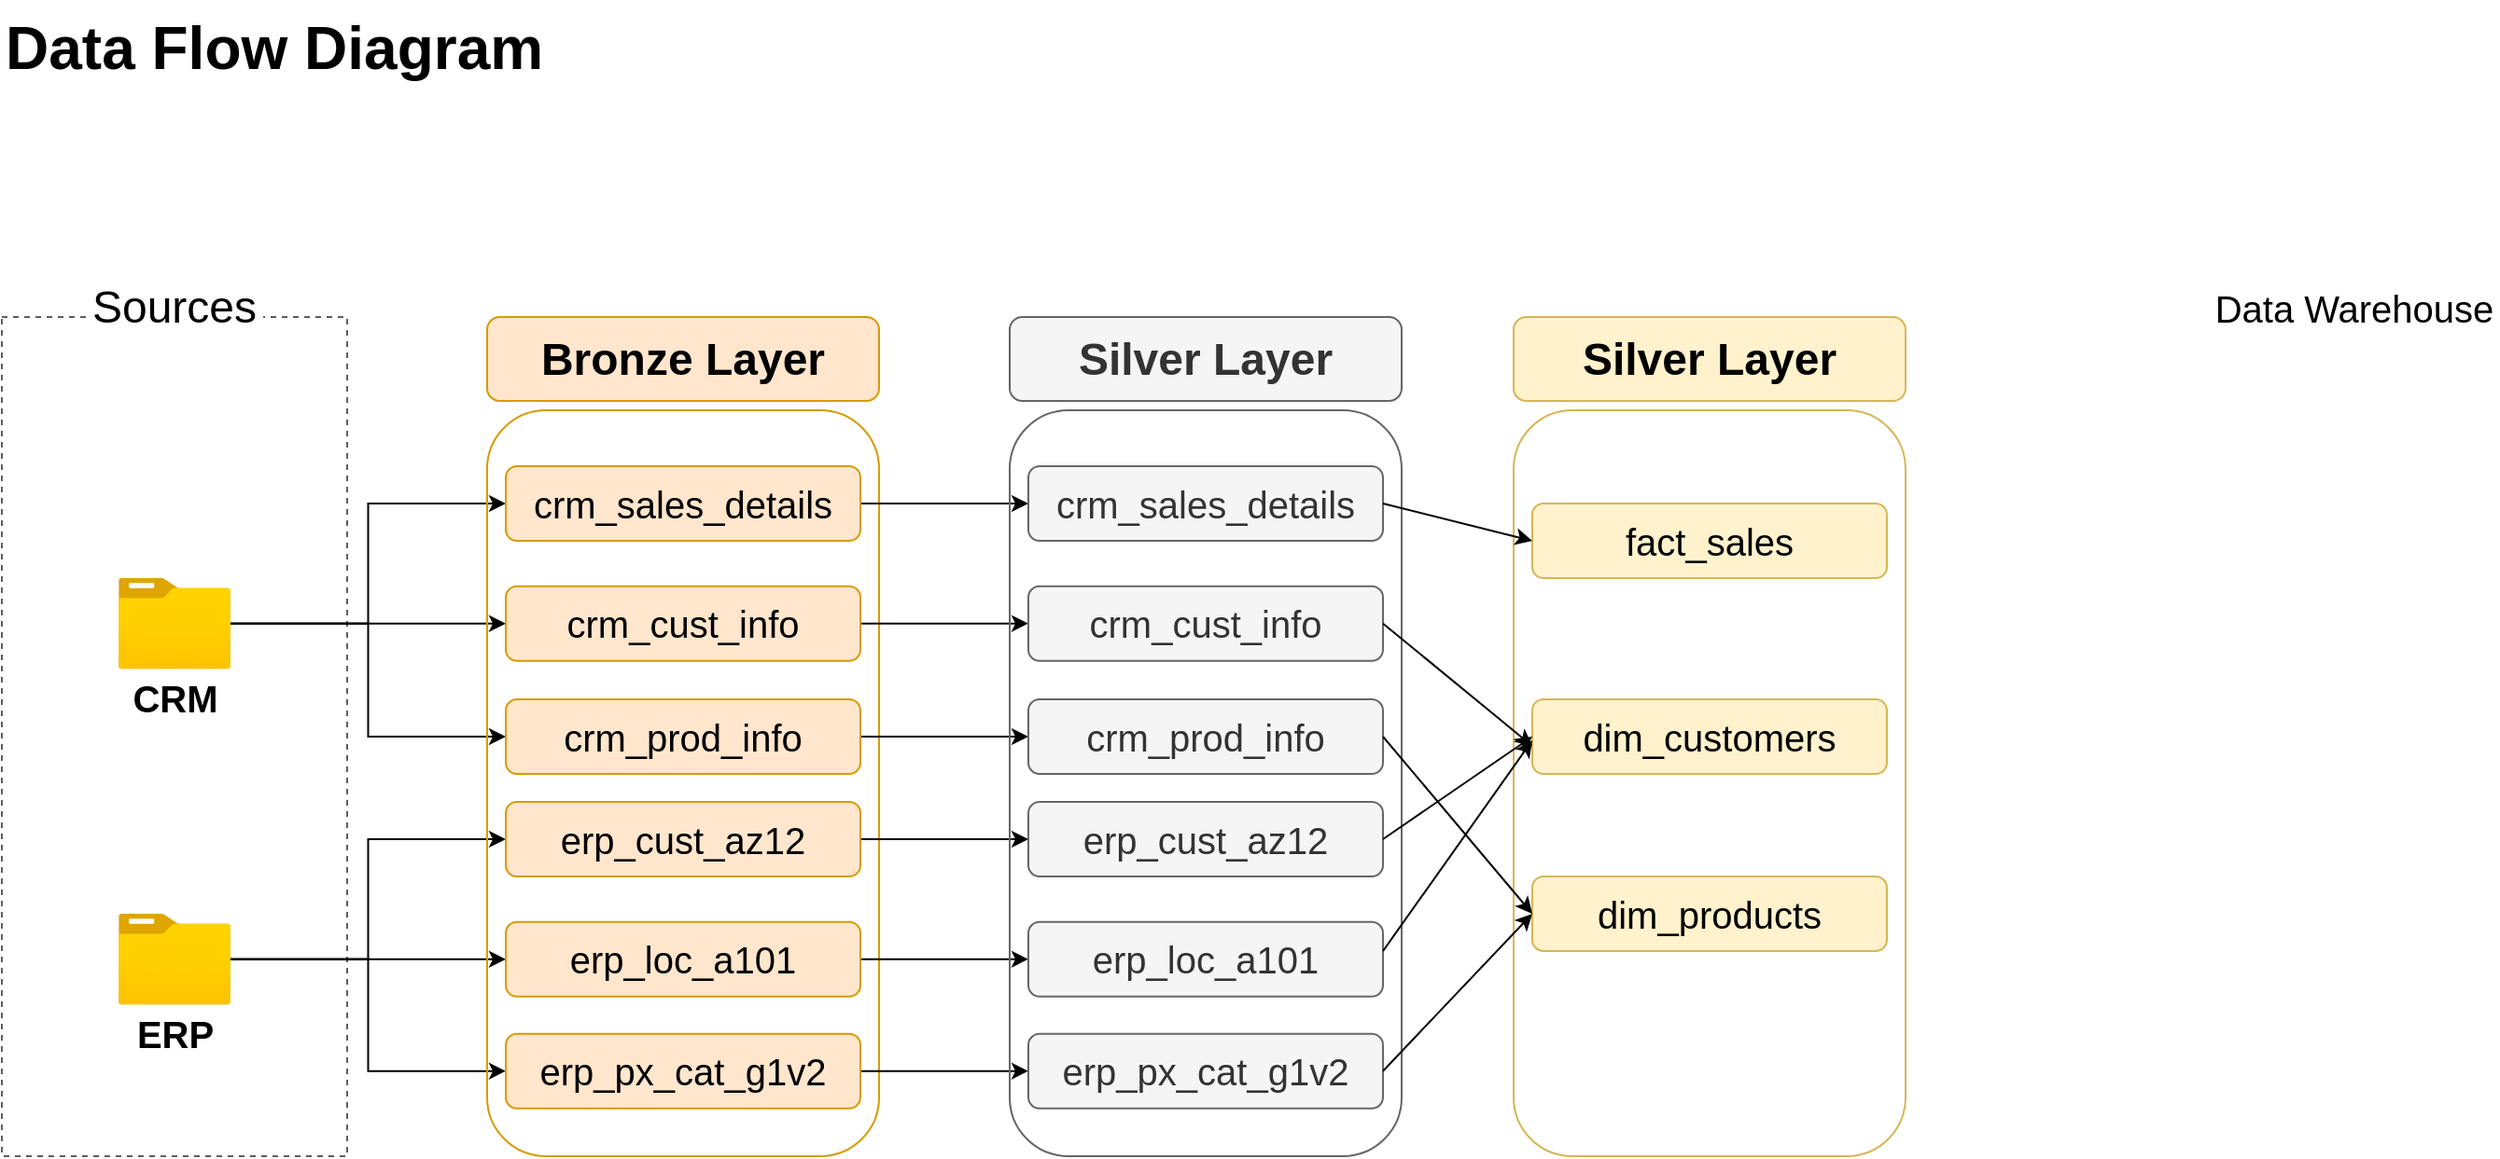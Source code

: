 <mxfile version="26.2.2">
  <diagram name="Page-1" id="M-Ef8Z2-noRnOI7Krq5e">
    <mxGraphModel dx="948" dy="662" grid="1" gridSize="10" guides="1" tooltips="1" connect="1" arrows="1" fold="1" page="1" pageScale="1" pageWidth="1200" pageHeight="1920" math="0" shadow="0">
      <root>
        <mxCell id="0" />
        <mxCell id="1" parent="0" />
        <mxCell id="3ur9gsYHsS7Vl2ftzdm_-1" value="&lt;h1 style=&quot;margin-top: 0px;&quot;&gt;&lt;font style=&quot;font-size: 32px;&quot;&gt;Data Flow Diagram&lt;/font&gt;&lt;/h1&gt;" style="text;html=1;whiteSpace=wrap;overflow=hidden;rounded=0;" parent="1" vertex="1">
          <mxGeometry x="60" y="30" width="310" height="50" as="geometry" />
        </mxCell>
        <mxCell id="3ur9gsYHsS7Vl2ftzdm_-2" value="" style="rounded=0;whiteSpace=wrap;html=1;fillColor=none;dashed=1;strokeColor=light-dark(#605c5c, #ededed);" parent="1" vertex="1">
          <mxGeometry x="60" y="200" width="185" height="450" as="geometry" />
        </mxCell>
        <mxCell id="3ur9gsYHsS7Vl2ftzdm_-3" value="&lt;font style=&quot;font-size: 24px;&quot;&gt;Sources&lt;/font&gt;" style="rounded=0;whiteSpace=wrap;html=1;strokeColor=none;" parent="1" vertex="1">
          <mxGeometry x="105" y="180" width="95" height="30" as="geometry" />
        </mxCell>
        <mxCell id="3ur9gsYHsS7Vl2ftzdm_-10" value="&lt;font style=&quot;font-size: 20px;&quot;&gt;Data Warehouse&lt;/font&gt;" style="rounded=0;whiteSpace=wrap;html=1;strokeColor=none;" parent="1" vertex="1">
          <mxGeometry x="1242.5" y="180" width="155" height="30" as="geometry" />
        </mxCell>
        <mxCell id="6GRPE5hxXXjFxgSaxTGb-13" style="edgeStyle=orthogonalEdgeStyle;rounded=0;orthogonalLoop=1;jettySize=auto;html=1;" parent="1" source="6GRPE5hxXXjFxgSaxTGb-1" target="6GRPE5hxXXjFxgSaxTGb-8" edge="1">
          <mxGeometry relative="1" as="geometry" />
        </mxCell>
        <mxCell id="6GRPE5hxXXjFxgSaxTGb-14" style="edgeStyle=orthogonalEdgeStyle;rounded=0;orthogonalLoop=1;jettySize=auto;html=1;entryX=0;entryY=0.5;entryDx=0;entryDy=0;" parent="1" source="6GRPE5hxXXjFxgSaxTGb-1" target="6GRPE5hxXXjFxgSaxTGb-5" edge="1">
          <mxGeometry relative="1" as="geometry" />
        </mxCell>
        <mxCell id="6GRPE5hxXXjFxgSaxTGb-15" style="edgeStyle=orthogonalEdgeStyle;rounded=0;orthogonalLoop=1;jettySize=auto;html=1;entryX=0;entryY=0.5;entryDx=0;entryDy=0;" parent="1" source="6GRPE5hxXXjFxgSaxTGb-1" target="6GRPE5hxXXjFxgSaxTGb-9" edge="1">
          <mxGeometry relative="1" as="geometry" />
        </mxCell>
        <mxCell id="6GRPE5hxXXjFxgSaxTGb-1" value="" style="image;aspect=fixed;html=1;points=[];align=center;fontSize=12;image=img/lib/azure2/general/Folder_Blank.svg;" parent="1" vertex="1">
          <mxGeometry x="122.5" y="340" width="60" height="48.7" as="geometry" />
        </mxCell>
        <mxCell id="6GRPE5hxXXjFxgSaxTGb-16" style="edgeStyle=orthogonalEdgeStyle;rounded=0;orthogonalLoop=1;jettySize=auto;html=1;" parent="1" source="6GRPE5hxXXjFxgSaxTGb-2" target="6GRPE5hxXXjFxgSaxTGb-10" edge="1">
          <mxGeometry relative="1" as="geometry" />
        </mxCell>
        <mxCell id="6GRPE5hxXXjFxgSaxTGb-17" style="edgeStyle=orthogonalEdgeStyle;rounded=0;orthogonalLoop=1;jettySize=auto;html=1;entryX=0;entryY=0.5;entryDx=0;entryDy=0;" parent="1" source="6GRPE5hxXXjFxgSaxTGb-2" target="6GRPE5hxXXjFxgSaxTGb-11" edge="1">
          <mxGeometry relative="1" as="geometry" />
        </mxCell>
        <mxCell id="6GRPE5hxXXjFxgSaxTGb-18" style="edgeStyle=orthogonalEdgeStyle;rounded=0;orthogonalLoop=1;jettySize=auto;html=1;entryX=0;entryY=0.5;entryDx=0;entryDy=0;" parent="1" source="6GRPE5hxXXjFxgSaxTGb-2" target="6GRPE5hxXXjFxgSaxTGb-12" edge="1">
          <mxGeometry relative="1" as="geometry" />
        </mxCell>
        <mxCell id="6GRPE5hxXXjFxgSaxTGb-2" value="" style="image;aspect=fixed;html=1;points=[];align=center;fontSize=12;image=img/lib/azure2/general/Folder_Blank.svg;" parent="1" vertex="1">
          <mxGeometry x="122.5" y="520" width="60" height="48.7" as="geometry" />
        </mxCell>
        <mxCell id="6GRPE5hxXXjFxgSaxTGb-3" value="" style="rounded=1;whiteSpace=wrap;html=1;fillColor=none;strokeColor=#d79b00;" parent="1" vertex="1">
          <mxGeometry x="320" y="250" width="210" height="400" as="geometry" />
        </mxCell>
        <mxCell id="6GRPE5hxXXjFxgSaxTGb-4" value="&lt;font style=&quot;font-size: 24px;&quot;&gt;&lt;b&gt;Bronze Layer&lt;/b&gt;&lt;/font&gt;" style="rounded=1;whiteSpace=wrap;html=1;fillColor=#ffe6cc;strokeColor=#d79b00;" parent="1" vertex="1">
          <mxGeometry x="320" y="200" width="210" height="45" as="geometry" />
        </mxCell>
        <mxCell id="6GRPE5hxXXjFxgSaxTGb-28" style="edgeStyle=orthogonalEdgeStyle;rounded=0;orthogonalLoop=1;jettySize=auto;html=1;entryX=0;entryY=0.5;entryDx=0;entryDy=0;" parent="1" source="6GRPE5hxXXjFxgSaxTGb-5" target="6GRPE5hxXXjFxgSaxTGb-22" edge="1">
          <mxGeometry relative="1" as="geometry" />
        </mxCell>
        <mxCell id="6GRPE5hxXXjFxgSaxTGb-5" value="&lt;font style=&quot;font-size: 20px;&quot;&gt;crm_sales_details&lt;/font&gt;" style="rounded=1;whiteSpace=wrap;html=1;fillColor=#ffe6cc;strokeColor=#d79b00;" parent="1" vertex="1">
          <mxGeometry x="330" y="280" width="190" height="40" as="geometry" />
        </mxCell>
        <mxCell id="6GRPE5hxXXjFxgSaxTGb-6" value="&lt;b&gt;&lt;font style=&quot;font-size: 20px;&quot;&gt;CRM&lt;/font&gt;&lt;/b&gt;" style="text;html=1;align=center;verticalAlign=middle;whiteSpace=wrap;rounded=0;" parent="1" vertex="1">
          <mxGeometry x="122.5" y="388.7" width="60" height="30" as="geometry" />
        </mxCell>
        <mxCell id="6GRPE5hxXXjFxgSaxTGb-7" value="&lt;b&gt;&lt;font style=&quot;font-size: 20px;&quot;&gt;ERP&lt;/font&gt;&lt;/b&gt;" style="text;html=1;align=center;verticalAlign=middle;whiteSpace=wrap;rounded=0;" parent="1" vertex="1">
          <mxGeometry x="122.5" y="568.7" width="60" height="30" as="geometry" />
        </mxCell>
        <mxCell id="6GRPE5hxXXjFxgSaxTGb-29" style="edgeStyle=orthogonalEdgeStyle;rounded=0;orthogonalLoop=1;jettySize=auto;html=1;entryX=0;entryY=0.5;entryDx=0;entryDy=0;" parent="1" source="6GRPE5hxXXjFxgSaxTGb-8" target="6GRPE5hxXXjFxgSaxTGb-23" edge="1">
          <mxGeometry relative="1" as="geometry" />
        </mxCell>
        <mxCell id="6GRPE5hxXXjFxgSaxTGb-8" value="&lt;font style=&quot;font-size: 20px;&quot;&gt;crm_cust_info&lt;/font&gt;" style="rounded=1;whiteSpace=wrap;html=1;fillColor=#ffe6cc;strokeColor=#d79b00;" parent="1" vertex="1">
          <mxGeometry x="330" y="344.35" width="190" height="40" as="geometry" />
        </mxCell>
        <mxCell id="6GRPE5hxXXjFxgSaxTGb-30" style="edgeStyle=orthogonalEdgeStyle;rounded=0;orthogonalLoop=1;jettySize=auto;html=1;entryX=0;entryY=0.5;entryDx=0;entryDy=0;" parent="1" source="6GRPE5hxXXjFxgSaxTGb-9" target="6GRPE5hxXXjFxgSaxTGb-24" edge="1">
          <mxGeometry relative="1" as="geometry" />
        </mxCell>
        <mxCell id="6GRPE5hxXXjFxgSaxTGb-9" value="&lt;font style=&quot;font-size: 20px;&quot;&gt;crm_prod_info&lt;/font&gt;" style="rounded=1;whiteSpace=wrap;html=1;fillColor=#ffe6cc;strokeColor=#d79b00;" parent="1" vertex="1">
          <mxGeometry x="330" y="405" width="190" height="40" as="geometry" />
        </mxCell>
        <mxCell id="6GRPE5hxXXjFxgSaxTGb-32" style="edgeStyle=orthogonalEdgeStyle;rounded=0;orthogonalLoop=1;jettySize=auto;html=1;entryX=0;entryY=0.5;entryDx=0;entryDy=0;" parent="1" source="6GRPE5hxXXjFxgSaxTGb-10" target="6GRPE5hxXXjFxgSaxTGb-25" edge="1">
          <mxGeometry relative="1" as="geometry" />
        </mxCell>
        <mxCell id="6GRPE5hxXXjFxgSaxTGb-10" value="&lt;font style=&quot;font-size: 20px;&quot;&gt;erp_loc_a101&lt;/font&gt;" style="rounded=1;whiteSpace=wrap;html=1;fillColor=#ffe6cc;strokeColor=#d79b00;" parent="1" vertex="1">
          <mxGeometry x="330" y="524.35" width="190" height="40" as="geometry" />
        </mxCell>
        <mxCell id="6GRPE5hxXXjFxgSaxTGb-31" style="edgeStyle=orthogonalEdgeStyle;rounded=0;orthogonalLoop=1;jettySize=auto;html=1;exitX=1;exitY=0.5;exitDx=0;exitDy=0;entryX=0;entryY=0.5;entryDx=0;entryDy=0;" parent="1" source="6GRPE5hxXXjFxgSaxTGb-11" target="6GRPE5hxXXjFxgSaxTGb-26" edge="1">
          <mxGeometry relative="1" as="geometry" />
        </mxCell>
        <mxCell id="6GRPE5hxXXjFxgSaxTGb-11" value="&lt;font style=&quot;font-size: 20px;&quot;&gt;erp_cust_az12&lt;/font&gt;" style="rounded=1;whiteSpace=wrap;html=1;fillColor=#ffe6cc;strokeColor=#d79b00;" parent="1" vertex="1">
          <mxGeometry x="330" y="460" width="190" height="40" as="geometry" />
        </mxCell>
        <mxCell id="6GRPE5hxXXjFxgSaxTGb-33" style="edgeStyle=orthogonalEdgeStyle;rounded=0;orthogonalLoop=1;jettySize=auto;html=1;entryX=0;entryY=0.5;entryDx=0;entryDy=0;" parent="1" source="6GRPE5hxXXjFxgSaxTGb-12" target="6GRPE5hxXXjFxgSaxTGb-27" edge="1">
          <mxGeometry relative="1" as="geometry" />
        </mxCell>
        <mxCell id="6GRPE5hxXXjFxgSaxTGb-12" value="&lt;font style=&quot;font-size: 20px;&quot;&gt;erp_px_cat_g1v2&lt;/font&gt;" style="rounded=1;whiteSpace=wrap;html=1;fillColor=#ffe6cc;strokeColor=#d79b00;" parent="1" vertex="1">
          <mxGeometry x="330" y="584.35" width="190" height="40" as="geometry" />
        </mxCell>
        <mxCell id="6GRPE5hxXXjFxgSaxTGb-20" value="" style="rounded=1;whiteSpace=wrap;html=1;fillColor=none;strokeColor=#666666;fontColor=#333333;" parent="1" vertex="1">
          <mxGeometry x="600" y="250" width="210" height="400" as="geometry" />
        </mxCell>
        <mxCell id="6GRPE5hxXXjFxgSaxTGb-21" value="&lt;font style=&quot;font-size: 24px;&quot;&gt;&lt;b&gt;Silver Layer&lt;/b&gt;&lt;/font&gt;" style="rounded=1;whiteSpace=wrap;html=1;fillColor=#f5f5f5;strokeColor=#666666;fontColor=#333333;" parent="1" vertex="1">
          <mxGeometry x="600" y="200" width="210" height="45" as="geometry" />
        </mxCell>
        <mxCell id="6GRPE5hxXXjFxgSaxTGb-22" value="&lt;font style=&quot;font-size: 20px;&quot;&gt;crm_sales_details&lt;/font&gt;" style="rounded=1;whiteSpace=wrap;html=1;fillColor=#f5f5f5;strokeColor=#666666;fontColor=#333333;" parent="1" vertex="1">
          <mxGeometry x="610" y="280" width="190" height="40" as="geometry" />
        </mxCell>
        <mxCell id="6GRPE5hxXXjFxgSaxTGb-23" value="&lt;font style=&quot;font-size: 20px;&quot;&gt;crm_cust_info&lt;/font&gt;" style="rounded=1;whiteSpace=wrap;html=1;fillColor=#f5f5f5;strokeColor=#666666;fontColor=#333333;" parent="1" vertex="1">
          <mxGeometry x="610" y="344.35" width="190" height="40" as="geometry" />
        </mxCell>
        <mxCell id="6GRPE5hxXXjFxgSaxTGb-24" value="&lt;font style=&quot;font-size: 20px;&quot;&gt;crm_prod_info&lt;/font&gt;" style="rounded=1;whiteSpace=wrap;html=1;fillColor=#f5f5f5;strokeColor=#666666;fontColor=#333333;" parent="1" vertex="1">
          <mxGeometry x="610" y="405" width="190" height="40" as="geometry" />
        </mxCell>
        <mxCell id="6GRPE5hxXXjFxgSaxTGb-25" value="&lt;font style=&quot;font-size: 20px;&quot;&gt;erp_loc_a101&lt;/font&gt;" style="rounded=1;whiteSpace=wrap;html=1;fillColor=#f5f5f5;strokeColor=#666666;fontColor=#333333;" parent="1" vertex="1">
          <mxGeometry x="610" y="524.35" width="190" height="40" as="geometry" />
        </mxCell>
        <mxCell id="6GRPE5hxXXjFxgSaxTGb-26" value="&lt;font style=&quot;font-size: 20px;&quot;&gt;erp_cust_az12&lt;/font&gt;" style="rounded=1;whiteSpace=wrap;html=1;fillColor=#f5f5f5;strokeColor=#666666;fontColor=#333333;" parent="1" vertex="1">
          <mxGeometry x="610" y="460" width="190" height="40" as="geometry" />
        </mxCell>
        <mxCell id="6GRPE5hxXXjFxgSaxTGb-27" value="&lt;font style=&quot;font-size: 20px;&quot;&gt;erp_px_cat_g1v2&lt;/font&gt;" style="rounded=1;whiteSpace=wrap;html=1;fillColor=#f5f5f5;strokeColor=#666666;fontColor=#333333;" parent="1" vertex="1">
          <mxGeometry x="610" y="584.35" width="190" height="40" as="geometry" />
        </mxCell>
        <mxCell id="qv-IxY6Y-z8xGQJPSNOy-1" value="" style="rounded=1;whiteSpace=wrap;html=1;fillColor=none;strokeColor=#d6b656;" parent="1" vertex="1">
          <mxGeometry x="870" y="250" width="210" height="400" as="geometry" />
        </mxCell>
        <mxCell id="qv-IxY6Y-z8xGQJPSNOy-2" value="&lt;font style=&quot;font-size: 24px;&quot;&gt;&lt;b&gt;Silver Layer&lt;/b&gt;&lt;/font&gt;" style="rounded=1;whiteSpace=wrap;html=1;fillColor=#fff2cc;strokeColor=#d6b656;" parent="1" vertex="1">
          <mxGeometry x="870" y="200" width="210" height="45" as="geometry" />
        </mxCell>
        <mxCell id="qv-IxY6Y-z8xGQJPSNOy-4" value="&lt;font style=&quot;font-size: 20px;&quot;&gt;fact_sales&lt;/font&gt;" style="rounded=1;whiteSpace=wrap;html=1;fillColor=#fff2cc;strokeColor=#d6b656;" parent="1" vertex="1">
          <mxGeometry x="880" y="300" width="190" height="40" as="geometry" />
        </mxCell>
        <mxCell id="qv-IxY6Y-z8xGQJPSNOy-5" value="&lt;font style=&quot;font-size: 20px;&quot;&gt;dim_customers&lt;/font&gt;" style="rounded=1;whiteSpace=wrap;html=1;fillColor=#fff2cc;strokeColor=#d6b656;" parent="1" vertex="1">
          <mxGeometry x="880" y="405" width="190" height="40" as="geometry" />
        </mxCell>
        <mxCell id="qv-IxY6Y-z8xGQJPSNOy-7" value="&lt;font style=&quot;font-size: 20px;&quot;&gt;dim_products&lt;/font&gt;" style="rounded=1;whiteSpace=wrap;html=1;fillColor=#fff2cc;strokeColor=#d6b656;" parent="1" vertex="1">
          <mxGeometry x="880" y="500" width="190" height="40" as="geometry" />
        </mxCell>
        <mxCell id="byLGurVehnMR7nYolIUr-7" value="" style="endArrow=classic;html=1;rounded=0;entryX=0;entryY=0.5;entryDx=0;entryDy=0;exitX=1;exitY=0.5;exitDx=0;exitDy=0;" edge="1" parent="1" source="6GRPE5hxXXjFxgSaxTGb-22" target="qv-IxY6Y-z8xGQJPSNOy-4">
          <mxGeometry width="50" height="50" relative="1" as="geometry">
            <mxPoint x="820" y="340" as="sourcePoint" />
            <mxPoint x="870" y="290" as="targetPoint" />
          </mxGeometry>
        </mxCell>
        <mxCell id="byLGurVehnMR7nYolIUr-8" value="" style="endArrow=classic;html=1;rounded=0;exitX=1;exitY=0.5;exitDx=0;exitDy=0;" edge="1" parent="1" source="6GRPE5hxXXjFxgSaxTGb-23">
          <mxGeometry width="50" height="50" relative="1" as="geometry">
            <mxPoint x="810" y="430" as="sourcePoint" />
            <mxPoint x="880" y="430" as="targetPoint" />
          </mxGeometry>
        </mxCell>
        <mxCell id="byLGurVehnMR7nYolIUr-9" value="" style="endArrow=classic;html=1;rounded=0;entryX=0;entryY=0.5;entryDx=0;entryDy=0;exitX=1;exitY=0.5;exitDx=0;exitDy=0;" edge="1" parent="1" source="6GRPE5hxXXjFxgSaxTGb-26" target="qv-IxY6Y-z8xGQJPSNOy-5">
          <mxGeometry width="50" height="50" relative="1" as="geometry">
            <mxPoint x="810" y="490" as="sourcePoint" />
            <mxPoint x="860" y="440" as="targetPoint" />
          </mxGeometry>
        </mxCell>
        <mxCell id="byLGurVehnMR7nYolIUr-10" value="" style="endArrow=classic;html=1;rounded=0;" edge="1" parent="1">
          <mxGeometry width="50" height="50" relative="1" as="geometry">
            <mxPoint x="800" y="540" as="sourcePoint" />
            <mxPoint x="880" y="427" as="targetPoint" />
          </mxGeometry>
        </mxCell>
        <mxCell id="byLGurVehnMR7nYolIUr-11" value="" style="endArrow=classic;html=1;rounded=0;entryX=0;entryY=0.5;entryDx=0;entryDy=0;exitX=1;exitY=0.5;exitDx=0;exitDy=0;" edge="1" parent="1" source="6GRPE5hxXXjFxgSaxTGb-27" target="qv-IxY6Y-z8xGQJPSNOy-7">
          <mxGeometry width="50" height="50" relative="1" as="geometry">
            <mxPoint x="820" y="580" as="sourcePoint" />
            <mxPoint x="870" y="530" as="targetPoint" />
          </mxGeometry>
        </mxCell>
        <mxCell id="byLGurVehnMR7nYolIUr-12" value="" style="endArrow=classic;html=1;rounded=0;entryX=0;entryY=0.5;entryDx=0;entryDy=0;exitX=1;exitY=0.5;exitDx=0;exitDy=0;" edge="1" parent="1" source="6GRPE5hxXXjFxgSaxTGb-24" target="qv-IxY6Y-z8xGQJPSNOy-7">
          <mxGeometry width="50" height="50" relative="1" as="geometry">
            <mxPoint x="800" y="460" as="sourcePoint" />
            <mxPoint x="850" y="410" as="targetPoint" />
          </mxGeometry>
        </mxCell>
      </root>
    </mxGraphModel>
  </diagram>
</mxfile>
